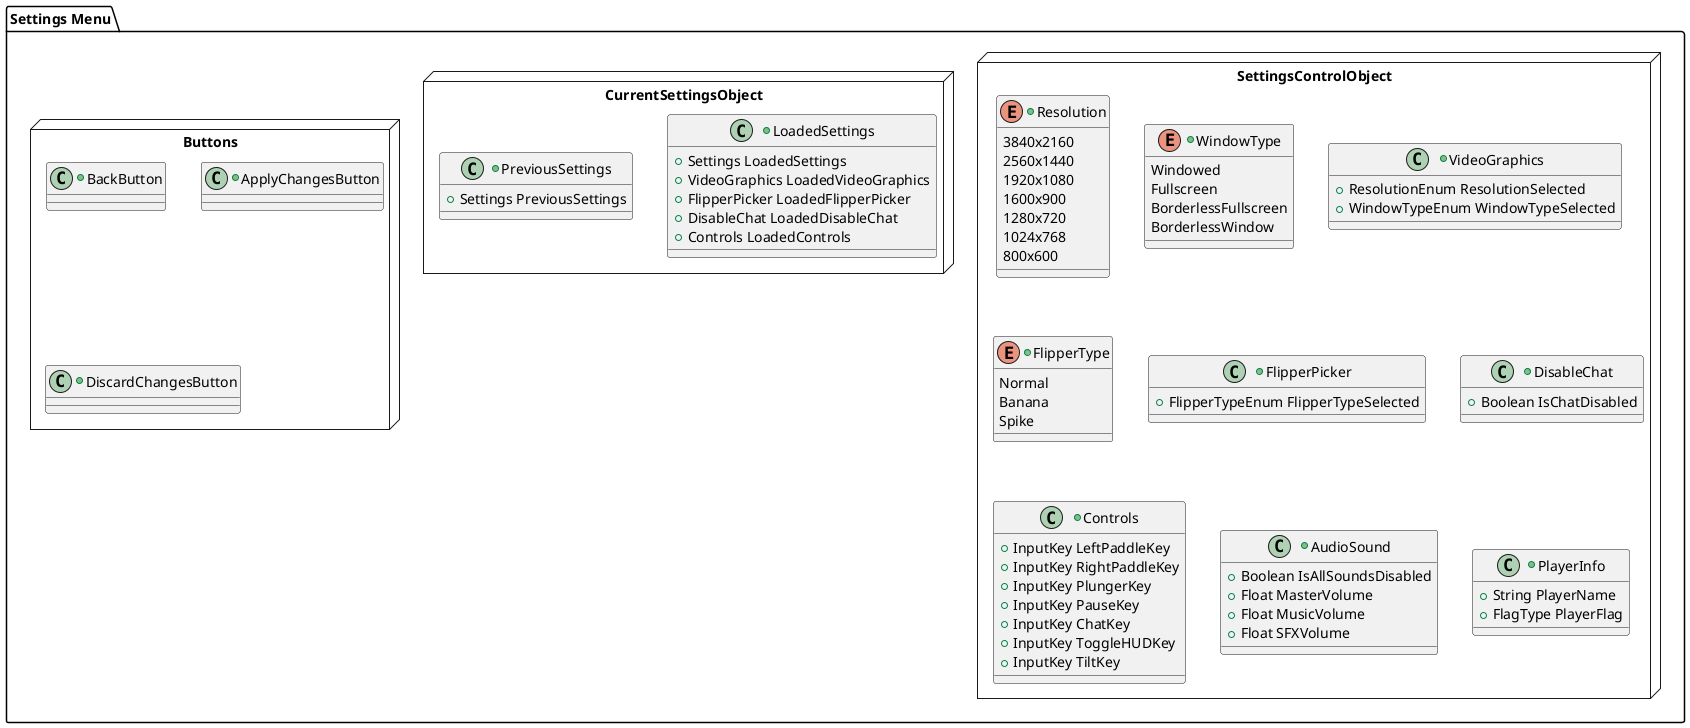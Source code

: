 



@startuml SettingsMenuClassDiagram


top to bottom direction

package "Settings Menu" {

    package SettingsControlObject <<Node>> {



        +Enum "Resolution" as ResolutionEnum {
            3840x2160
            2560x1440
            1920x1080
            1600x900
            1280x720
            1024x768
            800x600
        }

        +Enum "WindowType" as WindowTypeEnum {
            Windowed
            Fullscreen
            BorderlessFullscreen
            BorderlessWindow
        }

        +Class "VideoGraphics" as VideoGraphicsClass{
            +ResolutionEnum ResolutionSelected
            +WindowTypeEnum WindowTypeSelected
        }



        ' This class will be to control the video graphics of the game
        ' Resolution
        ' Window Type - Windowed, fullscreen, Borderless Fullscreen, Borderless Window
        ' VSync
        ' AntiAliasing
        ' Texture Quality
        ' Shadow Quality
        ' Post Processing
        ' Bloom
        ' Motion Blur
        ' Depth of Field
        ' Ambient Occlusion
        ' Most of these are unused in such a simple game like this.




        +Enum "FlipperType" as FlipperTypeEnum {
            Normal
            Banana
            Spike
        }

        +Class "FlipperPicker" as FlipperPickerClass {
            +FlipperTypeEnum FlipperTypeSelected
        }

        +Class "DisableChat" as DisableChatClass {
            +Boolean IsChatDisabled
        }

        +Class "Controls" as ControlsClass {
            ' When chatting ignore other keys
            +InputKey LeftPaddleKey
            +InputKey RightPaddleKey
            +InputKey PlungerKey
            +InputKey PauseKey
            +InputKey ChatKey
            +InputKey ToggleHUDKey
            +InputKey TiltKey

        }

        +Class "AudioSound" as AudioSoundClass {
            +Boolean IsAllSoundsDisabled
            +Float MasterVolume
            +Float MusicVolume
            +Float SFXVolume
        }




        +Class "PlayerInfo" as PlayerInfoClass{
            ' Dissallow modification during gameplay
            +String PlayerName
            +FlagType PlayerFlag
        }


    }





    package CurrentSettingsObject <<Node>> {

        +Class "LoadedSettings" as LoadedSettingsClass {
            +Settings LoadedSettings
            +VideoGraphics LoadedVideoGraphics
            +FlipperPicker LoadedFlipperPicker
            +DisableChat LoadedDisableChat
            +Controls LoadedControls

        }

        +Class "PreviousSettings" as PreviousSettingsClass {
            +Settings PreviousSettings
        }

    }

    package Buttons <<Node>> {
        ' Buttons
        +Class "BackButton" as BackButtonClass {

        }

        +Class "ApplyChangesButton" as ApplyChangesButtonClass {

        }

        +Class "DiscardChangesButton" as DiscardChangesButtonClass {

        }
    }





}













@enduml













